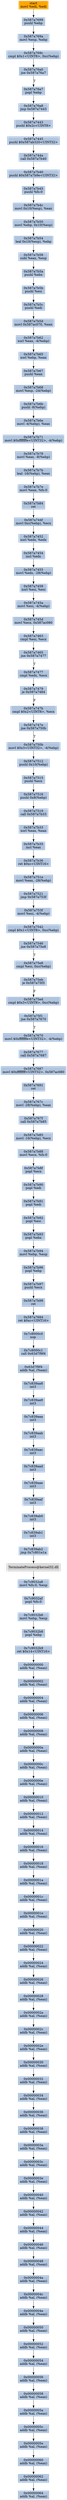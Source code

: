digraph G {
node[shape=rectangle,style=filled,fillcolor=lightsteelblue,color=lightsteelblue]
bgcolor="transparent"
a0x587a7697movl_edi_edi[label="start\nmovl %edi, %edi",color="lightgrey",fillcolor="orange"];
a0x587a7699pushl_ebp[label="0x587a7699\npushl %ebp"];
a0x587a769amovl_esp_ebp[label="0x587a769a\nmovl %esp, %ebp"];
a0x587a769ccmpl_0x1UINT8_0xcebp_[label="0x587a769c\ncmpl $0x1<UINT8>, 0xc(%ebp)"];
a0x587a76a0jne_0x587a76a7[label="0x587a76a0\njne 0x587a76a7"];
a0x587a76a7popl_ebp[label="0x587a76a7\npopl %ebp"];
a0x587a76a8jmp_0x587a7443[label="0x587a76a8\njmp 0x587a7443"];
a0x587a7443pushl_0x2cUINT8[label="0x587a7443\npushl $0x2c<UINT8>"];
a0x587a7445pushl_0x587ab320UINT32[label="0x587a7445\npushl $0x587ab320<UINT32>"];
a0x587a744acall_0x587a7b40[label="0x587a744a\ncall 0x587a7b40"];
a0x587a7b40pushl_0x587a7b9eUINT32[label="0x587a7b40\npushl $0x587a7b9e<UINT32>"];
a0x587a7b45pushl_fs_0[label="0x587a7b45\npushl %fs:0"];
a0x587a7b4cmovl_0x10esp__eax[label="0x587a7b4c\nmovl 0x10(%esp), %eax"];
a0x587a7b50movl_ebp_0x10esp_[label="0x587a7b50\nmovl %ebp, 0x10(%esp)"];
a0x587a7b54leal_0x10esp__ebp[label="0x587a7b54\nleal 0x10(%esp), %ebp"];
a0x587a7b58subl_eax_esp[label="0x587a7b58\nsubl %eax, %esp"];
a0x587a7b5apushl_ebx[label="0x587a7b5a\npushl %ebx"];
a0x587a7b5bpushl_esi[label="0x587a7b5b\npushl %esi"];
a0x587a7b5cpushl_edi[label="0x587a7b5c\npushl %edi"];
a0x587a7b5dmovl_0x587ac070_eax[label="0x587a7b5d\nmovl 0x587ac070, %eax"];
a0x587a7b62xorl_eax__4ebp_[label="0x587a7b62\nxorl %eax, -4(%ebp)"];
a0x587a7b65xorl_ebp_eax[label="0x587a7b65\nxorl %ebp, %eax"];
a0x587a7b67pushl_eax[label="0x587a7b67\npushl %eax"];
a0x587a7b68movl_esp__24ebp_[label="0x587a7b68\nmovl %esp, -24(%ebp)"];
a0x587a7b6bpushl__8ebp_[label="0x587a7b6b\npushl -8(%ebp)"];
a0x587a7b6emovl__4ebp__eax[label="0x587a7b6e\nmovl -4(%ebp), %eax"];
a0x587a7b71movl_0xfffffffeUINT32__4ebp_[label="0x587a7b71\nmovl $0xfffffffe<UINT32>, -4(%ebp)"];
a0x587a7b78movl_eax__8ebp_[label="0x587a7b78\nmovl %eax, -8(%ebp)"];
a0x587a7b7bleal__16ebp__eax[label="0x587a7b7b\nleal -16(%ebp), %eax"];
a0x587a7b7emovl_eax_fs_0[label="0x587a7b7e\nmovl %eax, %fs:0"];
a0x587a7b84ret[label="0x587a7b84\nret"];
a0x587a744fmovl_0xcebp__ecx[label="0x587a744f\nmovl 0xc(%ebp), %ecx"];
a0x587a7452xorl_edx_edx[label="0x587a7452\nxorl %edx, %edx"];
a0x587a7454incl_edx[label="0x587a7454\nincl %edx"];
a0x587a7455movl_edx__28ebp_[label="0x587a7455\nmovl %edx, -28(%ebp)"];
a0x587a7458xorl_esi_esi[label="0x587a7458\nxorl %esi, %esi"];
a0x587a745amovl_esi__4ebp_[label="0x587a745a\nmovl %esi, -4(%ebp)"];
a0x587a745dmovl_ecx_0x587ac080[label="0x587a745d\nmovl %ecx, 0x587ac080"];
a0x587a7463cmpl_esi_ecx[label="0x587a7463\ncmpl %esi, %ecx"];
a0x587a7465jne_0x587a7477[label="0x587a7465\njne 0x587a7477"];
a0x587a7477cmpl_edx_ecx[label="0x587a7477\ncmpl %edx, %ecx"];
a0x587a7479je_0x587a7484[label="0x587a7479\nje 0x587a7484"];
a0x587a747bcmpl_0x2UINT8_ecx[label="0x587a747b\ncmpl $0x2<UINT8>, %ecx"];
a0x587a747ejne_0x587a750b[label="0x587a747e\njne 0x587a750b"];
a0x587a750bmovl_0x3UINT32__4ebp_[label="0x587a750b\nmovl $0x3<UINT32>, -4(%ebp)"];
a0x587a7512pushl_0x10ebp_[label="0x587a7512\npushl 0x10(%ebp)"];
a0x587a7515pushl_ecx[label="0x587a7515\npushl %ecx"];
a0x587a7516pushl_0x8ebp_[label="0x587a7516\npushl 0x8(%ebp)"];
a0x587a7519call_0x587a7b33[label="0x587a7519\ncall 0x587a7b33"];
a0x587a7b33xorl_eax_eax[label="0x587a7b33\nxorl %eax, %eax"];
a0x587a7b35incl_eax[label="0x587a7b35\nincl %eax"];
a0x587a7b36ret_0xcUINT16[label="0x587a7b36\nret $0xc<UINT16>"];
a0x587a751emovl_eax__28ebp_[label="0x587a751e\nmovl %eax, -28(%ebp)"];
a0x587a7521jmp_0x587a753f[label="0x587a7521\njmp 0x587a753f"];
a0x587a753fmovl_esi__4ebp_[label="0x587a753f\nmovl %esi, -4(%ebp)"];
a0x587a7542cmpl_0x1UINT8_0xcebp_[label="0x587a7542\ncmpl $0x1<UINT8>, 0xc(%ebp)"];
a0x587a7546jne_0x587a75e8[label="0x587a7546\njne 0x587a75e8"];
a0x587a75e8cmpl_esi_0xcebp_[label="0x587a75e8\ncmpl %esi, 0xc(%ebp)"];
a0x587a75ebje_0x587a75f3[label="0x587a75eb\nje 0x587a75f3"];
a0x587a75edcmpl_0x3UINT8_0xcebp_[label="0x587a75ed\ncmpl $0x3<UINT8>, 0xc(%ebp)"];
a0x587a75f1jne_0x587a7670[label="0x587a75f1\njne 0x587a7670"];
a0x587a7670movl_0xfffffffeUINT32__4ebp_[label="0x587a7670\nmovl $0xfffffffe<UINT32>, -4(%ebp)"];
a0x587a7677call_0x587a7687[label="0x587a7677\ncall 0x587a7687"];
a0x587a7687movl_0xffffffffUINT32_0x587ac080[label="0x587a7687\nmovl $0xffffffff<UINT32>, 0x587ac080"];
a0x587a7691ret[label="0x587a7691\nret"];
a0x587a767cmovl__28ebp__eax[label="0x587a767c\nmovl -28(%ebp), %eax"];
a0x587a767fcall_0x587a7b85[label="0x587a767f\ncall 0x587a7b85"];
a0x587a7b85movl__16ebp__ecx[label="0x587a7b85\nmovl -16(%ebp), %ecx"];
a0x587a7b88movl_ecx_fs_0[label="0x587a7b88\nmovl %ecx, %fs:0"];
a0x587a7b8fpopl_ecx[label="0x587a7b8f\npopl %ecx"];
a0x587a7b90popl_edi[label="0x587a7b90\npopl %edi"];
a0x587a7b91popl_edi[label="0x587a7b91\npopl %edi"];
a0x587a7b92popl_esi[label="0x587a7b92\npopl %esi"];
a0x587a7b93popl_ebx[label="0x587a7b93\npopl %ebx"];
a0x587a7b94movl_ebp_esp[label="0x587a7b94\nmovl %ebp, %esp"];
a0x587a7b96popl_ebp[label="0x587a7b96\npopl %ebp"];
a0x587a7b97pushl_ecx[label="0x587a7b97\npushl %ecx"];
a0x587a7b98ret[label="0x587a7b98\nret"];
a0x587a7684ret_0xcUINT16[label="0x587a7684\nret $0xc<UINT16>"];
a0x7c8000c0nop_[label="0x7c8000c0\nnop "];
a0x7c8000c1call_0x63d7f9f4[label="0x7c8000c1\ncall 0x63d7f9f4"];
a0x63d7f9f4addb_al_eax_[label="0x63d7f9f4\naddb %al, (%eax)"];
a0x7c839aa8int3_[label="0x7c839aa8\nint3 "];
a0x7c839aa9int3_[label="0x7c839aa9\nint3 "];
a0x7c839aaaint3_[label="0x7c839aaa\nint3 "];
a0x7c839aabint3_[label="0x7c839aab\nint3 "];
a0x7c839aacint3_[label="0x7c839aac\nint3 "];
a0x7c839aadint3_[label="0x7c839aad\nint3 "];
a0x7c839aaeint3_[label="0x7c839aae\nint3 "];
a0x7c839aafint3_[label="0x7c839aaf\nint3 "];
a0x7c839ab0int3_[label="0x7c839ab0\nint3 "];
a0x7c839ab1int3_[label="0x7c839ab1\nint3 "];
a0x7c839ab2jmp_0x7c801e1a[label="0x7c839ab2\njmp 0x7c801e1a"];
TerminateProcess_kernel32_dll[label="TerminateProcess@kernel32.dll",color="lightgrey",fillcolor="lightgrey"];
a0x7c9032a8movl_fs_0_esp[label="0x7c9032a8\nmovl %fs:0, %esp"];
a0x7c9032afpopl_fs_0[label="0x7c9032af\npopl %fs:0"];
a0x7c9032b6movl_ebp_esp[label="0x7c9032b6\nmovl %ebp, %esp"];
a0x7c9032b8popl_ebp[label="0x7c9032b8\npopl %ebp"];
a0x7c9032b9ret_0x14UINT16[label="0x7c9032b9\nret $0x14<UINT16>"];
a0x00000000addb_al_eax_[label="0x00000000\naddb %al, (%eax)"];
a0x00000002addb_al_eax_[label="0x00000002\naddb %al, (%eax)"];
a0x00000004addb_al_eax_[label="0x00000004\naddb %al, (%eax)"];
a0x00000006addb_al_eax_[label="0x00000006\naddb %al, (%eax)"];
a0x00000008addb_al_eax_[label="0x00000008\naddb %al, (%eax)"];
a0x0000000aaddb_al_eax_[label="0x0000000a\naddb %al, (%eax)"];
a0x0000000caddb_al_eax_[label="0x0000000c\naddb %al, (%eax)"];
a0x0000000eaddb_al_eax_[label="0x0000000e\naddb %al, (%eax)"];
a0x00000010addb_al_eax_[label="0x00000010\naddb %al, (%eax)"];
a0x00000012addb_al_eax_[label="0x00000012\naddb %al, (%eax)"];
a0x00000014addb_al_eax_[label="0x00000014\naddb %al, (%eax)"];
a0x00000016addb_al_eax_[label="0x00000016\naddb %al, (%eax)"];
a0x00000018addb_al_eax_[label="0x00000018\naddb %al, (%eax)"];
a0x0000001aaddb_al_eax_[label="0x0000001a\naddb %al, (%eax)"];
a0x0000001caddb_al_eax_[label="0x0000001c\naddb %al, (%eax)"];
a0x0000001eaddb_al_eax_[label="0x0000001e\naddb %al, (%eax)"];
a0x00000020addb_al_eax_[label="0x00000020\naddb %al, (%eax)"];
a0x00000022addb_al_eax_[label="0x00000022\naddb %al, (%eax)"];
a0x00000024addb_al_eax_[label="0x00000024\naddb %al, (%eax)"];
a0x00000026addb_al_eax_[label="0x00000026\naddb %al, (%eax)"];
a0x00000028addb_al_eax_[label="0x00000028\naddb %al, (%eax)"];
a0x0000002aaddb_al_eax_[label="0x0000002a\naddb %al, (%eax)"];
a0x0000002caddb_al_eax_[label="0x0000002c\naddb %al, (%eax)"];
a0x0000002eaddb_al_eax_[label="0x0000002e\naddb %al, (%eax)"];
a0x00000030addb_al_eax_[label="0x00000030\naddb %al, (%eax)"];
a0x00000032addb_al_eax_[label="0x00000032\naddb %al, (%eax)"];
a0x00000034addb_al_eax_[label="0x00000034\naddb %al, (%eax)"];
a0x00000036addb_al_eax_[label="0x00000036\naddb %al, (%eax)"];
a0x00000038addb_al_eax_[label="0x00000038\naddb %al, (%eax)"];
a0x0000003aaddb_al_eax_[label="0x0000003a\naddb %al, (%eax)"];
a0x0000003caddb_al_eax_[label="0x0000003c\naddb %al, (%eax)"];
a0x0000003eaddb_al_eax_[label="0x0000003e\naddb %al, (%eax)"];
a0x00000040addb_al_eax_[label="0x00000040\naddb %al, (%eax)"];
a0x00000042addb_al_eax_[label="0x00000042\naddb %al, (%eax)"];
a0x00000044addb_al_eax_[label="0x00000044\naddb %al, (%eax)"];
a0x00000046addb_al_eax_[label="0x00000046\naddb %al, (%eax)"];
a0x00000048addb_al_eax_[label="0x00000048\naddb %al, (%eax)"];
a0x0000004aaddb_al_eax_[label="0x0000004a\naddb %al, (%eax)"];
a0x0000004caddb_al_eax_[label="0x0000004c\naddb %al, (%eax)"];
a0x0000004eaddb_al_eax_[label="0x0000004e\naddb %al, (%eax)"];
a0x00000050addb_al_eax_[label="0x00000050\naddb %al, (%eax)"];
a0x00000052addb_al_eax_[label="0x00000052\naddb %al, (%eax)"];
a0x00000054addb_al_eax_[label="0x00000054\naddb %al, (%eax)"];
a0x00000056addb_al_eax_[label="0x00000056\naddb %al, (%eax)"];
a0x00000058addb_al_eax_[label="0x00000058\naddb %al, (%eax)"];
a0x0000005aaddb_al_eax_[label="0x0000005a\naddb %al, (%eax)"];
a0x0000005caddb_al_eax_[label="0x0000005c\naddb %al, (%eax)"];
a0x0000005eaddb_al_eax_[label="0x0000005e\naddb %al, (%eax)"];
a0x00000060addb_al_eax_[label="0x00000060\naddb %al, (%eax)"];
a0x00000062addb_al_eax_[label="0x00000062\naddb %al, (%eax)"];
a0x00000064addb_al_eax_[label="0x00000064\naddb %al, (%eax)"];
a0x587a7697movl_edi_edi -> a0x587a7699pushl_ebp [color="#000000"];
a0x587a7699pushl_ebp -> a0x587a769amovl_esp_ebp [color="#000000"];
a0x587a769amovl_esp_ebp -> a0x587a769ccmpl_0x1UINT8_0xcebp_ [color="#000000"];
a0x587a769ccmpl_0x1UINT8_0xcebp_ -> a0x587a76a0jne_0x587a76a7 [color="#000000"];
a0x587a76a0jne_0x587a76a7 -> a0x587a76a7popl_ebp [color="#000000",label="T"];
a0x587a76a7popl_ebp -> a0x587a76a8jmp_0x587a7443 [color="#000000"];
a0x587a76a8jmp_0x587a7443 -> a0x587a7443pushl_0x2cUINT8 [color="#000000"];
a0x587a7443pushl_0x2cUINT8 -> a0x587a7445pushl_0x587ab320UINT32 [color="#000000"];
a0x587a7445pushl_0x587ab320UINT32 -> a0x587a744acall_0x587a7b40 [color="#000000"];
a0x587a744acall_0x587a7b40 -> a0x587a7b40pushl_0x587a7b9eUINT32 [color="#000000"];
a0x587a7b40pushl_0x587a7b9eUINT32 -> a0x587a7b45pushl_fs_0 [color="#000000"];
a0x587a7b45pushl_fs_0 -> a0x587a7b4cmovl_0x10esp__eax [color="#000000"];
a0x587a7b4cmovl_0x10esp__eax -> a0x587a7b50movl_ebp_0x10esp_ [color="#000000"];
a0x587a7b50movl_ebp_0x10esp_ -> a0x587a7b54leal_0x10esp__ebp [color="#000000"];
a0x587a7b54leal_0x10esp__ebp -> a0x587a7b58subl_eax_esp [color="#000000"];
a0x587a7b58subl_eax_esp -> a0x587a7b5apushl_ebx [color="#000000"];
a0x587a7b5apushl_ebx -> a0x587a7b5bpushl_esi [color="#000000"];
a0x587a7b5bpushl_esi -> a0x587a7b5cpushl_edi [color="#000000"];
a0x587a7b5cpushl_edi -> a0x587a7b5dmovl_0x587ac070_eax [color="#000000"];
a0x587a7b5dmovl_0x587ac070_eax -> a0x587a7b62xorl_eax__4ebp_ [color="#000000"];
a0x587a7b62xorl_eax__4ebp_ -> a0x587a7b65xorl_ebp_eax [color="#000000"];
a0x587a7b65xorl_ebp_eax -> a0x587a7b67pushl_eax [color="#000000"];
a0x587a7b67pushl_eax -> a0x587a7b68movl_esp__24ebp_ [color="#000000"];
a0x587a7b68movl_esp__24ebp_ -> a0x587a7b6bpushl__8ebp_ [color="#000000"];
a0x587a7b6bpushl__8ebp_ -> a0x587a7b6emovl__4ebp__eax [color="#000000"];
a0x587a7b6emovl__4ebp__eax -> a0x587a7b71movl_0xfffffffeUINT32__4ebp_ [color="#000000"];
a0x587a7b71movl_0xfffffffeUINT32__4ebp_ -> a0x587a7b78movl_eax__8ebp_ [color="#000000"];
a0x587a7b78movl_eax__8ebp_ -> a0x587a7b7bleal__16ebp__eax [color="#000000"];
a0x587a7b7bleal__16ebp__eax -> a0x587a7b7emovl_eax_fs_0 [color="#000000"];
a0x587a7b7emovl_eax_fs_0 -> a0x587a7b84ret [color="#000000"];
a0x587a7b84ret -> a0x587a744fmovl_0xcebp__ecx [color="#000000"];
a0x587a744fmovl_0xcebp__ecx -> a0x587a7452xorl_edx_edx [color="#000000"];
a0x587a7452xorl_edx_edx -> a0x587a7454incl_edx [color="#000000"];
a0x587a7454incl_edx -> a0x587a7455movl_edx__28ebp_ [color="#000000"];
a0x587a7455movl_edx__28ebp_ -> a0x587a7458xorl_esi_esi [color="#000000"];
a0x587a7458xorl_esi_esi -> a0x587a745amovl_esi__4ebp_ [color="#000000"];
a0x587a745amovl_esi__4ebp_ -> a0x587a745dmovl_ecx_0x587ac080 [color="#000000"];
a0x587a745dmovl_ecx_0x587ac080 -> a0x587a7463cmpl_esi_ecx [color="#000000"];
a0x587a7463cmpl_esi_ecx -> a0x587a7465jne_0x587a7477 [color="#000000"];
a0x587a7465jne_0x587a7477 -> a0x587a7477cmpl_edx_ecx [color="#000000",label="T"];
a0x587a7477cmpl_edx_ecx -> a0x587a7479je_0x587a7484 [color="#000000"];
a0x587a7479je_0x587a7484 -> a0x587a747bcmpl_0x2UINT8_ecx [color="#000000",label="F"];
a0x587a747bcmpl_0x2UINT8_ecx -> a0x587a747ejne_0x587a750b [color="#000000"];
a0x587a747ejne_0x587a750b -> a0x587a750bmovl_0x3UINT32__4ebp_ [color="#000000",label="T"];
a0x587a750bmovl_0x3UINT32__4ebp_ -> a0x587a7512pushl_0x10ebp_ [color="#000000"];
a0x587a7512pushl_0x10ebp_ -> a0x587a7515pushl_ecx [color="#000000"];
a0x587a7515pushl_ecx -> a0x587a7516pushl_0x8ebp_ [color="#000000"];
a0x587a7516pushl_0x8ebp_ -> a0x587a7519call_0x587a7b33 [color="#000000"];
a0x587a7519call_0x587a7b33 -> a0x587a7b33xorl_eax_eax [color="#000000"];
a0x587a7b33xorl_eax_eax -> a0x587a7b35incl_eax [color="#000000"];
a0x587a7b35incl_eax -> a0x587a7b36ret_0xcUINT16 [color="#000000"];
a0x587a7b36ret_0xcUINT16 -> a0x587a751emovl_eax__28ebp_ [color="#000000"];
a0x587a751emovl_eax__28ebp_ -> a0x587a7521jmp_0x587a753f [color="#000000"];
a0x587a7521jmp_0x587a753f -> a0x587a753fmovl_esi__4ebp_ [color="#000000"];
a0x587a753fmovl_esi__4ebp_ -> a0x587a7542cmpl_0x1UINT8_0xcebp_ [color="#000000"];
a0x587a7542cmpl_0x1UINT8_0xcebp_ -> a0x587a7546jne_0x587a75e8 [color="#000000"];
a0x587a7546jne_0x587a75e8 -> a0x587a75e8cmpl_esi_0xcebp_ [color="#000000",label="T"];
a0x587a75e8cmpl_esi_0xcebp_ -> a0x587a75ebje_0x587a75f3 [color="#000000"];
a0x587a75ebje_0x587a75f3 -> a0x587a75edcmpl_0x3UINT8_0xcebp_ [color="#000000",label="F"];
a0x587a75edcmpl_0x3UINT8_0xcebp_ -> a0x587a75f1jne_0x587a7670 [color="#000000"];
a0x587a75f1jne_0x587a7670 -> a0x587a7670movl_0xfffffffeUINT32__4ebp_ [color="#000000",label="T"];
a0x587a7670movl_0xfffffffeUINT32__4ebp_ -> a0x587a7677call_0x587a7687 [color="#000000"];
a0x587a7677call_0x587a7687 -> a0x587a7687movl_0xffffffffUINT32_0x587ac080 [color="#000000"];
a0x587a7687movl_0xffffffffUINT32_0x587ac080 -> a0x587a7691ret [color="#000000"];
a0x587a7691ret -> a0x587a767cmovl__28ebp__eax [color="#000000"];
a0x587a767cmovl__28ebp__eax -> a0x587a767fcall_0x587a7b85 [color="#000000"];
a0x587a767fcall_0x587a7b85 -> a0x587a7b85movl__16ebp__ecx [color="#000000"];
a0x587a7b85movl__16ebp__ecx -> a0x587a7b88movl_ecx_fs_0 [color="#000000"];
a0x587a7b88movl_ecx_fs_0 -> a0x587a7b8fpopl_ecx [color="#000000"];
a0x587a7b8fpopl_ecx -> a0x587a7b90popl_edi [color="#000000"];
a0x587a7b90popl_edi -> a0x587a7b91popl_edi [color="#000000"];
a0x587a7b91popl_edi -> a0x587a7b92popl_esi [color="#000000"];
a0x587a7b92popl_esi -> a0x587a7b93popl_ebx [color="#000000"];
a0x587a7b93popl_ebx -> a0x587a7b94movl_ebp_esp [color="#000000"];
a0x587a7b94movl_ebp_esp -> a0x587a7b96popl_ebp [color="#000000"];
a0x587a7b96popl_ebp -> a0x587a7b97pushl_ecx [color="#000000"];
a0x587a7b97pushl_ecx -> a0x587a7b98ret [color="#000000"];
a0x587a7b98ret -> a0x587a7684ret_0xcUINT16 [color="#000000"];
a0x587a7684ret_0xcUINT16 -> a0x7c8000c0nop_ [color="#000000"];
a0x7c8000c0nop_ -> a0x7c8000c1call_0x63d7f9f4 [color="#000000"];
a0x7c8000c1call_0x63d7f9f4 -> a0x63d7f9f4addb_al_eax_ [color="#000000"];
a0x63d7f9f4addb_al_eax_ -> a0x7c839aa8int3_ [color="#000000"];
a0x7c839aa8int3_ -> a0x7c839aa9int3_ [color="#000000"];
a0x7c839aa9int3_ -> a0x7c839aaaint3_ [color="#000000"];
a0x7c839aaaint3_ -> a0x7c839aabint3_ [color="#000000"];
a0x7c839aabint3_ -> a0x7c839aacint3_ [color="#000000"];
a0x7c839aacint3_ -> a0x7c839aadint3_ [color="#000000"];
a0x7c839aadint3_ -> a0x7c839aaeint3_ [color="#000000"];
a0x7c839aaeint3_ -> a0x7c839aafint3_ [color="#000000"];
a0x7c839aafint3_ -> a0x7c839ab0int3_ [color="#000000"];
a0x7c839ab0int3_ -> a0x7c839ab1int3_ [color="#000000"];
a0x7c839ab1int3_ -> a0x7c839ab2jmp_0x7c801e1a [color="#000000"];
a0x7c839ab2jmp_0x7c801e1a -> TerminateProcess_kernel32_dll [color="#000000"];
TerminateProcess_kernel32_dll -> a0x7c9032a8movl_fs_0_esp [color="#000000"];
a0x7c9032a8movl_fs_0_esp -> a0x7c9032afpopl_fs_0 [color="#000000"];
a0x7c9032afpopl_fs_0 -> a0x7c9032b6movl_ebp_esp [color="#000000"];
a0x7c9032b6movl_ebp_esp -> a0x7c9032b8popl_ebp [color="#000000"];
a0x7c9032b8popl_ebp -> a0x7c9032b9ret_0x14UINT16 [color="#000000"];
a0x7c9032b9ret_0x14UINT16 -> a0x00000000addb_al_eax_ [color="#000000"];
a0x00000000addb_al_eax_ -> a0x00000002addb_al_eax_ [color="#000000"];
a0x00000002addb_al_eax_ -> a0x00000004addb_al_eax_ [color="#000000"];
a0x00000004addb_al_eax_ -> a0x00000006addb_al_eax_ [color="#000000"];
a0x00000006addb_al_eax_ -> a0x00000008addb_al_eax_ [color="#000000"];
a0x00000008addb_al_eax_ -> a0x0000000aaddb_al_eax_ [color="#000000"];
a0x0000000aaddb_al_eax_ -> a0x0000000caddb_al_eax_ [color="#000000"];
a0x0000000caddb_al_eax_ -> a0x0000000eaddb_al_eax_ [color="#000000"];
a0x0000000eaddb_al_eax_ -> a0x00000010addb_al_eax_ [color="#000000"];
a0x00000010addb_al_eax_ -> a0x00000012addb_al_eax_ [color="#000000"];
a0x00000012addb_al_eax_ -> a0x00000014addb_al_eax_ [color="#000000"];
a0x00000014addb_al_eax_ -> a0x00000016addb_al_eax_ [color="#000000"];
a0x00000016addb_al_eax_ -> a0x00000018addb_al_eax_ [color="#000000"];
a0x00000018addb_al_eax_ -> a0x0000001aaddb_al_eax_ [color="#000000"];
a0x0000001aaddb_al_eax_ -> a0x0000001caddb_al_eax_ [color="#000000"];
a0x0000001caddb_al_eax_ -> a0x0000001eaddb_al_eax_ [color="#000000"];
a0x0000001eaddb_al_eax_ -> a0x00000020addb_al_eax_ [color="#000000"];
a0x00000020addb_al_eax_ -> a0x00000022addb_al_eax_ [color="#000000"];
a0x00000022addb_al_eax_ -> a0x00000024addb_al_eax_ [color="#000000"];
a0x00000024addb_al_eax_ -> a0x00000026addb_al_eax_ [color="#000000"];
a0x00000026addb_al_eax_ -> a0x00000028addb_al_eax_ [color="#000000"];
a0x00000028addb_al_eax_ -> a0x0000002aaddb_al_eax_ [color="#000000"];
a0x0000002aaddb_al_eax_ -> a0x0000002caddb_al_eax_ [color="#000000"];
a0x0000002caddb_al_eax_ -> a0x0000002eaddb_al_eax_ [color="#000000"];
a0x0000002eaddb_al_eax_ -> a0x00000030addb_al_eax_ [color="#000000"];
a0x00000030addb_al_eax_ -> a0x00000032addb_al_eax_ [color="#000000"];
a0x00000032addb_al_eax_ -> a0x00000034addb_al_eax_ [color="#000000"];
a0x00000034addb_al_eax_ -> a0x00000036addb_al_eax_ [color="#000000"];
a0x00000036addb_al_eax_ -> a0x00000038addb_al_eax_ [color="#000000"];
a0x00000038addb_al_eax_ -> a0x0000003aaddb_al_eax_ [color="#000000"];
a0x0000003aaddb_al_eax_ -> a0x0000003caddb_al_eax_ [color="#000000"];
a0x0000003caddb_al_eax_ -> a0x0000003eaddb_al_eax_ [color="#000000"];
a0x0000003eaddb_al_eax_ -> a0x00000040addb_al_eax_ [color="#000000"];
a0x00000040addb_al_eax_ -> a0x00000042addb_al_eax_ [color="#000000"];
a0x00000042addb_al_eax_ -> a0x00000044addb_al_eax_ [color="#000000"];
a0x00000044addb_al_eax_ -> a0x00000046addb_al_eax_ [color="#000000"];
a0x00000046addb_al_eax_ -> a0x00000048addb_al_eax_ [color="#000000"];
a0x00000048addb_al_eax_ -> a0x0000004aaddb_al_eax_ [color="#000000"];
a0x0000004aaddb_al_eax_ -> a0x0000004caddb_al_eax_ [color="#000000"];
a0x0000004caddb_al_eax_ -> a0x0000004eaddb_al_eax_ [color="#000000"];
a0x0000004eaddb_al_eax_ -> a0x00000050addb_al_eax_ [color="#000000"];
a0x00000050addb_al_eax_ -> a0x00000052addb_al_eax_ [color="#000000"];
a0x00000052addb_al_eax_ -> a0x00000054addb_al_eax_ [color="#000000"];
a0x00000054addb_al_eax_ -> a0x00000056addb_al_eax_ [color="#000000"];
a0x00000056addb_al_eax_ -> a0x00000058addb_al_eax_ [color="#000000"];
a0x00000058addb_al_eax_ -> a0x0000005aaddb_al_eax_ [color="#000000"];
a0x0000005aaddb_al_eax_ -> a0x0000005caddb_al_eax_ [color="#000000"];
a0x0000005caddb_al_eax_ -> a0x0000005eaddb_al_eax_ [color="#000000"];
a0x0000005eaddb_al_eax_ -> a0x00000060addb_al_eax_ [color="#000000"];
a0x00000060addb_al_eax_ -> a0x00000062addb_al_eax_ [color="#000000"];
a0x00000062addb_al_eax_ -> a0x00000064addb_al_eax_ [color="#000000"];
}
